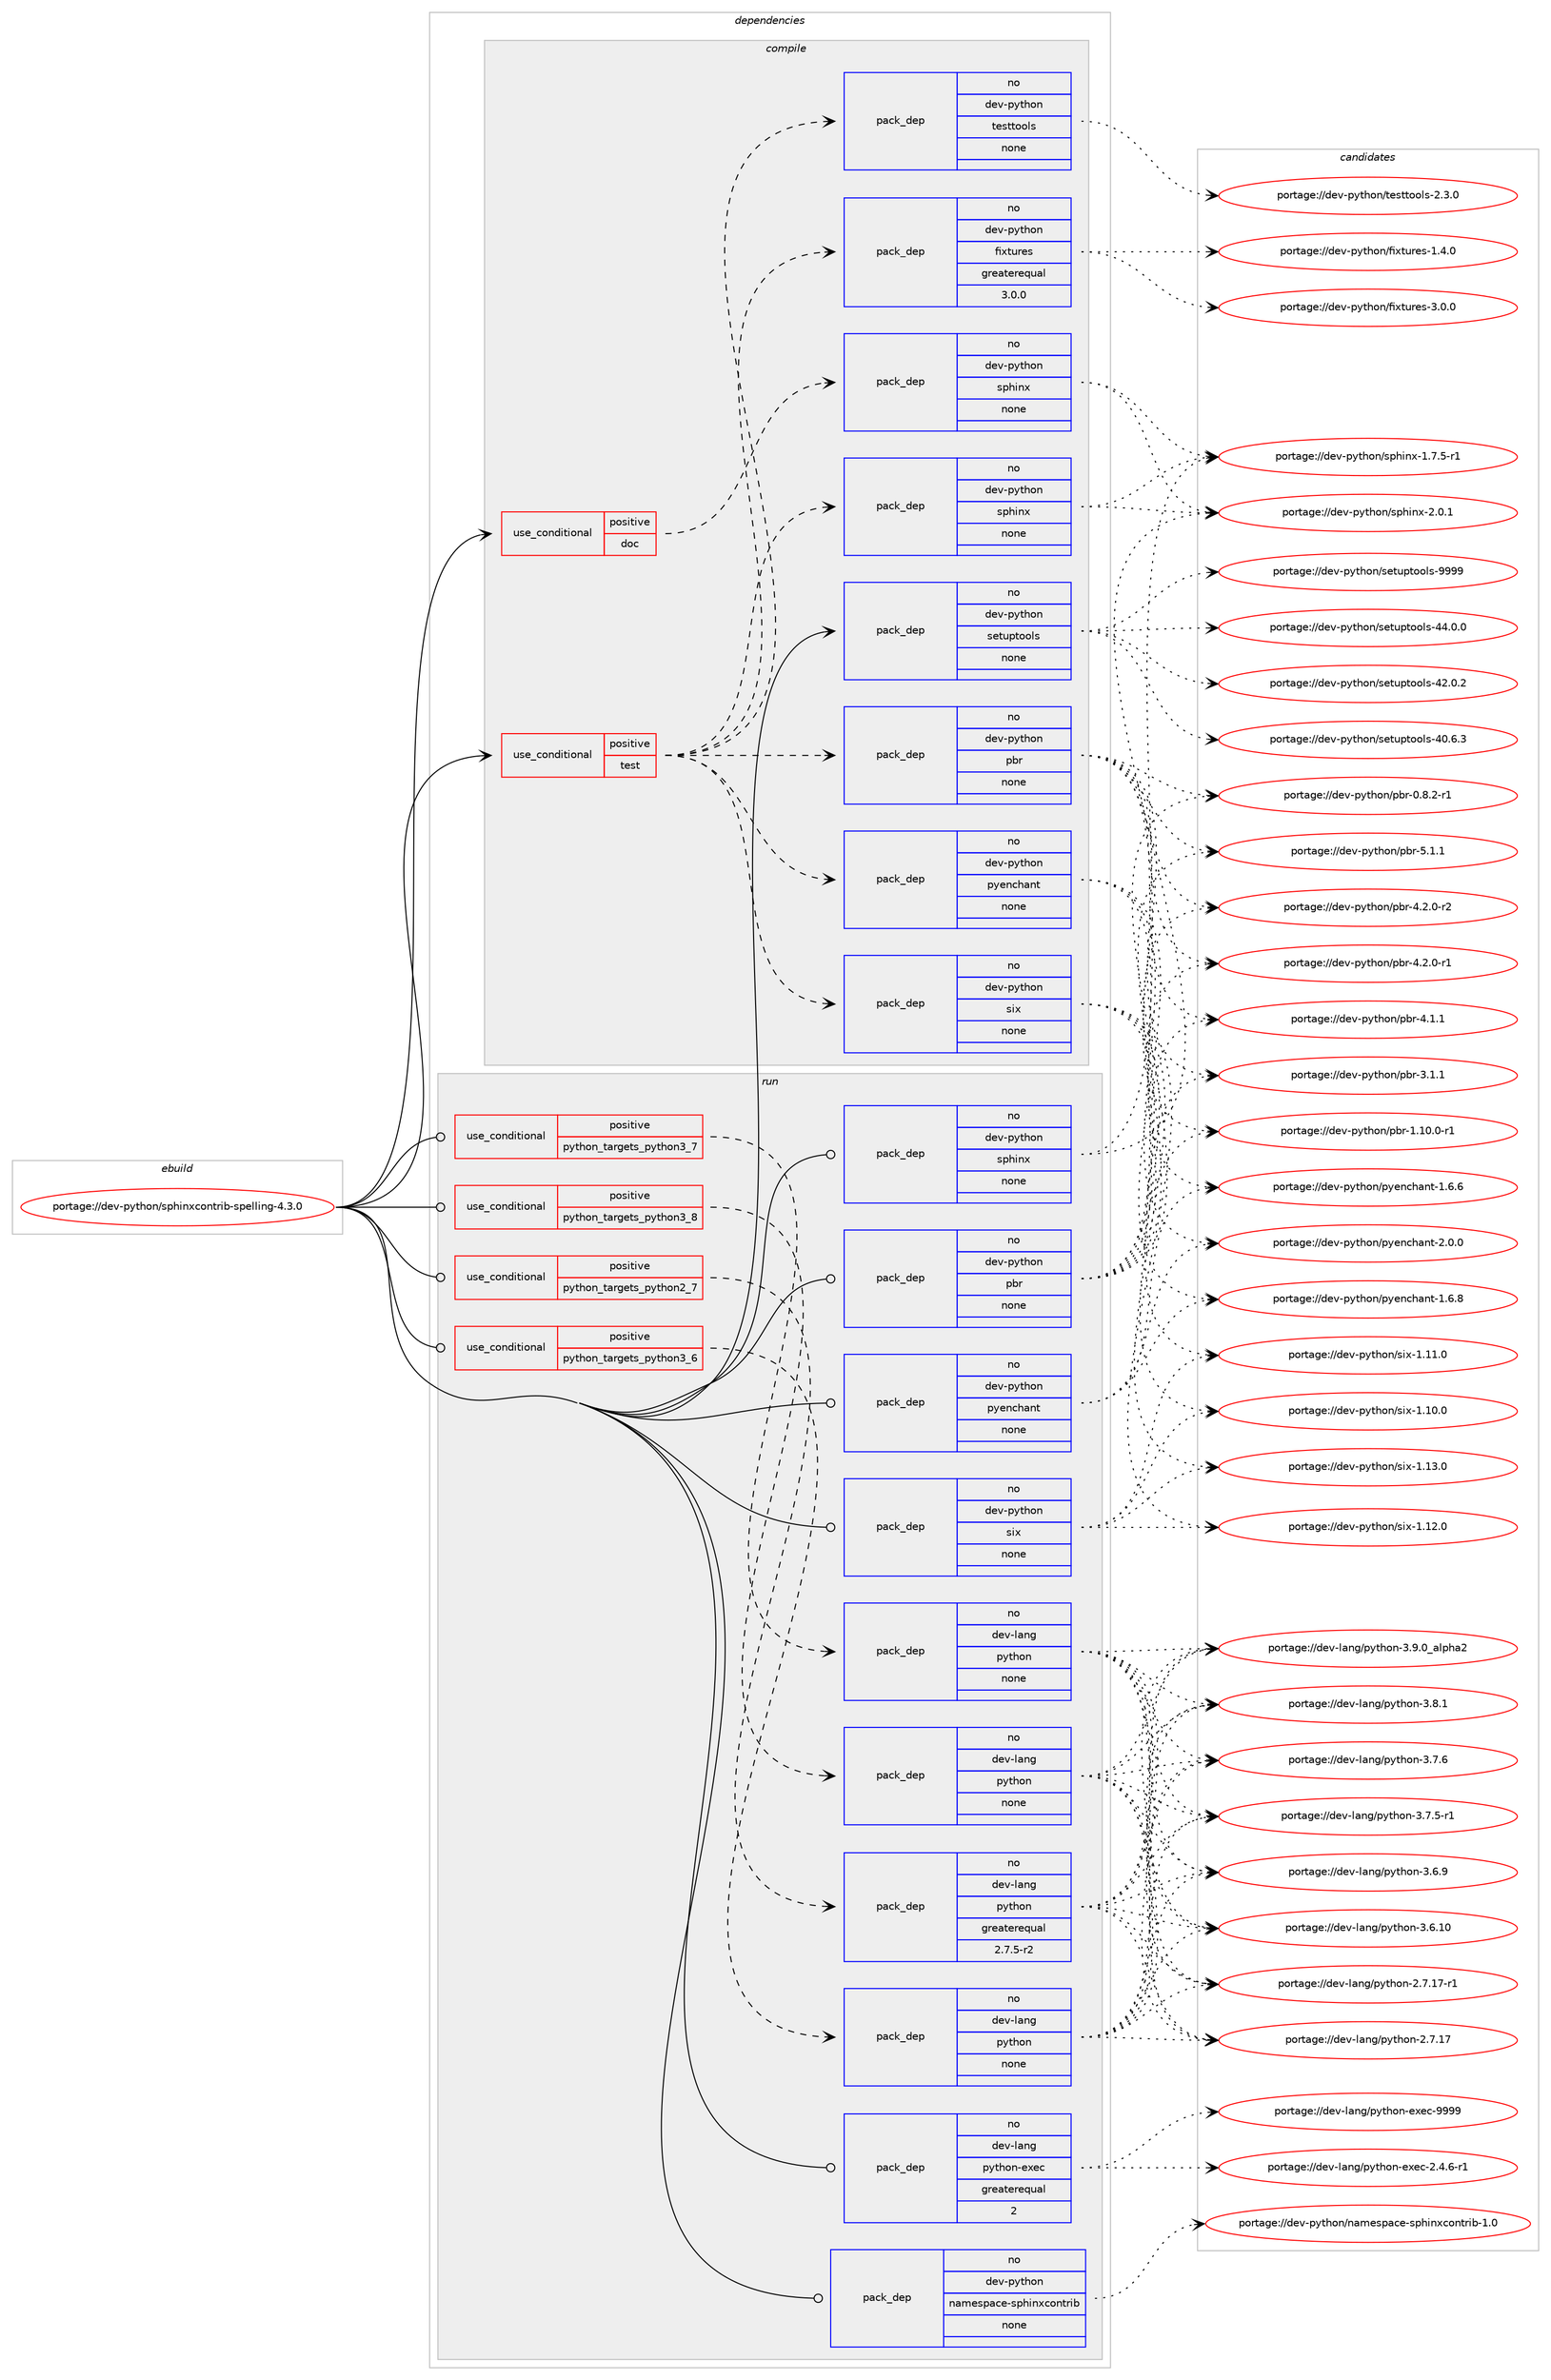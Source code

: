 digraph prolog {

# *************
# Graph options
# *************

newrank=true;
concentrate=true;
compound=true;
graph [rankdir=LR,fontname=Helvetica,fontsize=10,ranksep=1.5];#, ranksep=2.5, nodesep=0.2];
edge  [arrowhead=vee];
node  [fontname=Helvetica,fontsize=10];

# **********
# The ebuild
# **********

subgraph cluster_leftcol {
color=gray;
label=<<i>ebuild</i>>;
id [label="portage://dev-python/sphinxcontrib-spelling-4.3.0", color=red, width=4, href="../dev-python/sphinxcontrib-spelling-4.3.0.svg"];
}

# ****************
# The dependencies
# ****************

subgraph cluster_midcol {
color=gray;
label=<<i>dependencies</i>>;
subgraph cluster_compile {
fillcolor="#eeeeee";
style=filled;
label=<<i>compile</i>>;
subgraph cond105511 {
dependency424375 [label=<<TABLE BORDER="0" CELLBORDER="1" CELLSPACING="0" CELLPADDING="4"><TR><TD ROWSPAN="3" CELLPADDING="10">use_conditional</TD></TR><TR><TD>positive</TD></TR><TR><TD>doc</TD></TR></TABLE>>, shape=none, color=red];
subgraph pack313966 {
dependency424376 [label=<<TABLE BORDER="0" CELLBORDER="1" CELLSPACING="0" CELLPADDING="4" WIDTH="220"><TR><TD ROWSPAN="6" CELLPADDING="30">pack_dep</TD></TR><TR><TD WIDTH="110">no</TD></TR><TR><TD>dev-python</TD></TR><TR><TD>sphinx</TD></TR><TR><TD>none</TD></TR><TR><TD></TD></TR></TABLE>>, shape=none, color=blue];
}
dependency424375:e -> dependency424376:w [weight=20,style="dashed",arrowhead="vee"];
}
id:e -> dependency424375:w [weight=20,style="solid",arrowhead="vee"];
subgraph cond105512 {
dependency424377 [label=<<TABLE BORDER="0" CELLBORDER="1" CELLSPACING="0" CELLPADDING="4"><TR><TD ROWSPAN="3" CELLPADDING="10">use_conditional</TD></TR><TR><TD>positive</TD></TR><TR><TD>test</TD></TR></TABLE>>, shape=none, color=red];
subgraph pack313967 {
dependency424378 [label=<<TABLE BORDER="0" CELLBORDER="1" CELLSPACING="0" CELLPADDING="4" WIDTH="220"><TR><TD ROWSPAN="6" CELLPADDING="30">pack_dep</TD></TR><TR><TD WIDTH="110">no</TD></TR><TR><TD>dev-python</TD></TR><TR><TD>pbr</TD></TR><TR><TD>none</TD></TR><TR><TD></TD></TR></TABLE>>, shape=none, color=blue];
}
dependency424377:e -> dependency424378:w [weight=20,style="dashed",arrowhead="vee"];
subgraph pack313968 {
dependency424379 [label=<<TABLE BORDER="0" CELLBORDER="1" CELLSPACING="0" CELLPADDING="4" WIDTH="220"><TR><TD ROWSPAN="6" CELLPADDING="30">pack_dep</TD></TR><TR><TD WIDTH="110">no</TD></TR><TR><TD>dev-python</TD></TR><TR><TD>pyenchant</TD></TR><TR><TD>none</TD></TR><TR><TD></TD></TR></TABLE>>, shape=none, color=blue];
}
dependency424377:e -> dependency424379:w [weight=20,style="dashed",arrowhead="vee"];
subgraph pack313969 {
dependency424380 [label=<<TABLE BORDER="0" CELLBORDER="1" CELLSPACING="0" CELLPADDING="4" WIDTH="220"><TR><TD ROWSPAN="6" CELLPADDING="30">pack_dep</TD></TR><TR><TD WIDTH="110">no</TD></TR><TR><TD>dev-python</TD></TR><TR><TD>six</TD></TR><TR><TD>none</TD></TR><TR><TD></TD></TR></TABLE>>, shape=none, color=blue];
}
dependency424377:e -> dependency424380:w [weight=20,style="dashed",arrowhead="vee"];
subgraph pack313970 {
dependency424381 [label=<<TABLE BORDER="0" CELLBORDER="1" CELLSPACING="0" CELLPADDING="4" WIDTH="220"><TR><TD ROWSPAN="6" CELLPADDING="30">pack_dep</TD></TR><TR><TD WIDTH="110">no</TD></TR><TR><TD>dev-python</TD></TR><TR><TD>sphinx</TD></TR><TR><TD>none</TD></TR><TR><TD></TD></TR></TABLE>>, shape=none, color=blue];
}
dependency424377:e -> dependency424381:w [weight=20,style="dashed",arrowhead="vee"];
subgraph pack313971 {
dependency424382 [label=<<TABLE BORDER="0" CELLBORDER="1" CELLSPACING="0" CELLPADDING="4" WIDTH="220"><TR><TD ROWSPAN="6" CELLPADDING="30">pack_dep</TD></TR><TR><TD WIDTH="110">no</TD></TR><TR><TD>dev-python</TD></TR><TR><TD>fixtures</TD></TR><TR><TD>greaterequal</TD></TR><TR><TD>3.0.0</TD></TR></TABLE>>, shape=none, color=blue];
}
dependency424377:e -> dependency424382:w [weight=20,style="dashed",arrowhead="vee"];
subgraph pack313972 {
dependency424383 [label=<<TABLE BORDER="0" CELLBORDER="1" CELLSPACING="0" CELLPADDING="4" WIDTH="220"><TR><TD ROWSPAN="6" CELLPADDING="30">pack_dep</TD></TR><TR><TD WIDTH="110">no</TD></TR><TR><TD>dev-python</TD></TR><TR><TD>testtools</TD></TR><TR><TD>none</TD></TR><TR><TD></TD></TR></TABLE>>, shape=none, color=blue];
}
dependency424377:e -> dependency424383:w [weight=20,style="dashed",arrowhead="vee"];
}
id:e -> dependency424377:w [weight=20,style="solid",arrowhead="vee"];
subgraph pack313973 {
dependency424384 [label=<<TABLE BORDER="0" CELLBORDER="1" CELLSPACING="0" CELLPADDING="4" WIDTH="220"><TR><TD ROWSPAN="6" CELLPADDING="30">pack_dep</TD></TR><TR><TD WIDTH="110">no</TD></TR><TR><TD>dev-python</TD></TR><TR><TD>setuptools</TD></TR><TR><TD>none</TD></TR><TR><TD></TD></TR></TABLE>>, shape=none, color=blue];
}
id:e -> dependency424384:w [weight=20,style="solid",arrowhead="vee"];
}
subgraph cluster_compileandrun {
fillcolor="#eeeeee";
style=filled;
label=<<i>compile and run</i>>;
}
subgraph cluster_run {
fillcolor="#eeeeee";
style=filled;
label=<<i>run</i>>;
subgraph cond105513 {
dependency424385 [label=<<TABLE BORDER="0" CELLBORDER="1" CELLSPACING="0" CELLPADDING="4"><TR><TD ROWSPAN="3" CELLPADDING="10">use_conditional</TD></TR><TR><TD>positive</TD></TR><TR><TD>python_targets_python2_7</TD></TR></TABLE>>, shape=none, color=red];
subgraph pack313974 {
dependency424386 [label=<<TABLE BORDER="0" CELLBORDER="1" CELLSPACING="0" CELLPADDING="4" WIDTH="220"><TR><TD ROWSPAN="6" CELLPADDING="30">pack_dep</TD></TR><TR><TD WIDTH="110">no</TD></TR><TR><TD>dev-lang</TD></TR><TR><TD>python</TD></TR><TR><TD>greaterequal</TD></TR><TR><TD>2.7.5-r2</TD></TR></TABLE>>, shape=none, color=blue];
}
dependency424385:e -> dependency424386:w [weight=20,style="dashed",arrowhead="vee"];
}
id:e -> dependency424385:w [weight=20,style="solid",arrowhead="odot"];
subgraph cond105514 {
dependency424387 [label=<<TABLE BORDER="0" CELLBORDER="1" CELLSPACING="0" CELLPADDING="4"><TR><TD ROWSPAN="3" CELLPADDING="10">use_conditional</TD></TR><TR><TD>positive</TD></TR><TR><TD>python_targets_python3_6</TD></TR></TABLE>>, shape=none, color=red];
subgraph pack313975 {
dependency424388 [label=<<TABLE BORDER="0" CELLBORDER="1" CELLSPACING="0" CELLPADDING="4" WIDTH="220"><TR><TD ROWSPAN="6" CELLPADDING="30">pack_dep</TD></TR><TR><TD WIDTH="110">no</TD></TR><TR><TD>dev-lang</TD></TR><TR><TD>python</TD></TR><TR><TD>none</TD></TR><TR><TD></TD></TR></TABLE>>, shape=none, color=blue];
}
dependency424387:e -> dependency424388:w [weight=20,style="dashed",arrowhead="vee"];
}
id:e -> dependency424387:w [weight=20,style="solid",arrowhead="odot"];
subgraph cond105515 {
dependency424389 [label=<<TABLE BORDER="0" CELLBORDER="1" CELLSPACING="0" CELLPADDING="4"><TR><TD ROWSPAN="3" CELLPADDING="10">use_conditional</TD></TR><TR><TD>positive</TD></TR><TR><TD>python_targets_python3_7</TD></TR></TABLE>>, shape=none, color=red];
subgraph pack313976 {
dependency424390 [label=<<TABLE BORDER="0" CELLBORDER="1" CELLSPACING="0" CELLPADDING="4" WIDTH="220"><TR><TD ROWSPAN="6" CELLPADDING="30">pack_dep</TD></TR><TR><TD WIDTH="110">no</TD></TR><TR><TD>dev-lang</TD></TR><TR><TD>python</TD></TR><TR><TD>none</TD></TR><TR><TD></TD></TR></TABLE>>, shape=none, color=blue];
}
dependency424389:e -> dependency424390:w [weight=20,style="dashed",arrowhead="vee"];
}
id:e -> dependency424389:w [weight=20,style="solid",arrowhead="odot"];
subgraph cond105516 {
dependency424391 [label=<<TABLE BORDER="0" CELLBORDER="1" CELLSPACING="0" CELLPADDING="4"><TR><TD ROWSPAN="3" CELLPADDING="10">use_conditional</TD></TR><TR><TD>positive</TD></TR><TR><TD>python_targets_python3_8</TD></TR></TABLE>>, shape=none, color=red];
subgraph pack313977 {
dependency424392 [label=<<TABLE BORDER="0" CELLBORDER="1" CELLSPACING="0" CELLPADDING="4" WIDTH="220"><TR><TD ROWSPAN="6" CELLPADDING="30">pack_dep</TD></TR><TR><TD WIDTH="110">no</TD></TR><TR><TD>dev-lang</TD></TR><TR><TD>python</TD></TR><TR><TD>none</TD></TR><TR><TD></TD></TR></TABLE>>, shape=none, color=blue];
}
dependency424391:e -> dependency424392:w [weight=20,style="dashed",arrowhead="vee"];
}
id:e -> dependency424391:w [weight=20,style="solid",arrowhead="odot"];
subgraph pack313978 {
dependency424393 [label=<<TABLE BORDER="0" CELLBORDER="1" CELLSPACING="0" CELLPADDING="4" WIDTH="220"><TR><TD ROWSPAN="6" CELLPADDING="30">pack_dep</TD></TR><TR><TD WIDTH="110">no</TD></TR><TR><TD>dev-lang</TD></TR><TR><TD>python-exec</TD></TR><TR><TD>greaterequal</TD></TR><TR><TD>2</TD></TR></TABLE>>, shape=none, color=blue];
}
id:e -> dependency424393:w [weight=20,style="solid",arrowhead="odot"];
subgraph pack313979 {
dependency424394 [label=<<TABLE BORDER="0" CELLBORDER="1" CELLSPACING="0" CELLPADDING="4" WIDTH="220"><TR><TD ROWSPAN="6" CELLPADDING="30">pack_dep</TD></TR><TR><TD WIDTH="110">no</TD></TR><TR><TD>dev-python</TD></TR><TR><TD>namespace-sphinxcontrib</TD></TR><TR><TD>none</TD></TR><TR><TD></TD></TR></TABLE>>, shape=none, color=blue];
}
id:e -> dependency424394:w [weight=20,style="solid",arrowhead="odot"];
subgraph pack313980 {
dependency424395 [label=<<TABLE BORDER="0" CELLBORDER="1" CELLSPACING="0" CELLPADDING="4" WIDTH="220"><TR><TD ROWSPAN="6" CELLPADDING="30">pack_dep</TD></TR><TR><TD WIDTH="110">no</TD></TR><TR><TD>dev-python</TD></TR><TR><TD>pbr</TD></TR><TR><TD>none</TD></TR><TR><TD></TD></TR></TABLE>>, shape=none, color=blue];
}
id:e -> dependency424395:w [weight=20,style="solid",arrowhead="odot"];
subgraph pack313981 {
dependency424396 [label=<<TABLE BORDER="0" CELLBORDER="1" CELLSPACING="0" CELLPADDING="4" WIDTH="220"><TR><TD ROWSPAN="6" CELLPADDING="30">pack_dep</TD></TR><TR><TD WIDTH="110">no</TD></TR><TR><TD>dev-python</TD></TR><TR><TD>pyenchant</TD></TR><TR><TD>none</TD></TR><TR><TD></TD></TR></TABLE>>, shape=none, color=blue];
}
id:e -> dependency424396:w [weight=20,style="solid",arrowhead="odot"];
subgraph pack313982 {
dependency424397 [label=<<TABLE BORDER="0" CELLBORDER="1" CELLSPACING="0" CELLPADDING="4" WIDTH="220"><TR><TD ROWSPAN="6" CELLPADDING="30">pack_dep</TD></TR><TR><TD WIDTH="110">no</TD></TR><TR><TD>dev-python</TD></TR><TR><TD>six</TD></TR><TR><TD>none</TD></TR><TR><TD></TD></TR></TABLE>>, shape=none, color=blue];
}
id:e -> dependency424397:w [weight=20,style="solid",arrowhead="odot"];
subgraph pack313983 {
dependency424398 [label=<<TABLE BORDER="0" CELLBORDER="1" CELLSPACING="0" CELLPADDING="4" WIDTH="220"><TR><TD ROWSPAN="6" CELLPADDING="30">pack_dep</TD></TR><TR><TD WIDTH="110">no</TD></TR><TR><TD>dev-python</TD></TR><TR><TD>sphinx</TD></TR><TR><TD>none</TD></TR><TR><TD></TD></TR></TABLE>>, shape=none, color=blue];
}
id:e -> dependency424398:w [weight=20,style="solid",arrowhead="odot"];
}
}

# **************
# The candidates
# **************

subgraph cluster_choices {
rank=same;
color=gray;
label=<<i>candidates</i>>;

subgraph choice313966 {
color=black;
nodesep=1;
choice1001011184511212111610411111047115112104105110120455046484649 [label="portage://dev-python/sphinx-2.0.1", color=red, width=4,href="../dev-python/sphinx-2.0.1.svg"];
choice10010111845112121116104111110471151121041051101204549465546534511449 [label="portage://dev-python/sphinx-1.7.5-r1", color=red, width=4,href="../dev-python/sphinx-1.7.5-r1.svg"];
dependency424376:e -> choice1001011184511212111610411111047115112104105110120455046484649:w [style=dotted,weight="100"];
dependency424376:e -> choice10010111845112121116104111110471151121041051101204549465546534511449:w [style=dotted,weight="100"];
}
subgraph choice313967 {
color=black;
nodesep=1;
choice100101118451121211161041111104711298114455346494649 [label="portage://dev-python/pbr-5.1.1", color=red, width=4,href="../dev-python/pbr-5.1.1.svg"];
choice1001011184511212111610411111047112981144552465046484511450 [label="portage://dev-python/pbr-4.2.0-r2", color=red, width=4,href="../dev-python/pbr-4.2.0-r2.svg"];
choice1001011184511212111610411111047112981144552465046484511449 [label="portage://dev-python/pbr-4.2.0-r1", color=red, width=4,href="../dev-python/pbr-4.2.0-r1.svg"];
choice100101118451121211161041111104711298114455246494649 [label="portage://dev-python/pbr-4.1.1", color=red, width=4,href="../dev-python/pbr-4.1.1.svg"];
choice100101118451121211161041111104711298114455146494649 [label="portage://dev-python/pbr-3.1.1", color=red, width=4,href="../dev-python/pbr-3.1.1.svg"];
choice100101118451121211161041111104711298114454946494846484511449 [label="portage://dev-python/pbr-1.10.0-r1", color=red, width=4,href="../dev-python/pbr-1.10.0-r1.svg"];
choice1001011184511212111610411111047112981144548465646504511449 [label="portage://dev-python/pbr-0.8.2-r1", color=red, width=4,href="../dev-python/pbr-0.8.2-r1.svg"];
dependency424378:e -> choice100101118451121211161041111104711298114455346494649:w [style=dotted,weight="100"];
dependency424378:e -> choice1001011184511212111610411111047112981144552465046484511450:w [style=dotted,weight="100"];
dependency424378:e -> choice1001011184511212111610411111047112981144552465046484511449:w [style=dotted,weight="100"];
dependency424378:e -> choice100101118451121211161041111104711298114455246494649:w [style=dotted,weight="100"];
dependency424378:e -> choice100101118451121211161041111104711298114455146494649:w [style=dotted,weight="100"];
dependency424378:e -> choice100101118451121211161041111104711298114454946494846484511449:w [style=dotted,weight="100"];
dependency424378:e -> choice1001011184511212111610411111047112981144548465646504511449:w [style=dotted,weight="100"];
}
subgraph choice313968 {
color=black;
nodesep=1;
choice10010111845112121116104111110471121211011109910497110116455046484648 [label="portage://dev-python/pyenchant-2.0.0", color=red, width=4,href="../dev-python/pyenchant-2.0.0.svg"];
choice10010111845112121116104111110471121211011109910497110116454946544656 [label="portage://dev-python/pyenchant-1.6.8", color=red, width=4,href="../dev-python/pyenchant-1.6.8.svg"];
choice10010111845112121116104111110471121211011109910497110116454946544654 [label="portage://dev-python/pyenchant-1.6.6", color=red, width=4,href="../dev-python/pyenchant-1.6.6.svg"];
dependency424379:e -> choice10010111845112121116104111110471121211011109910497110116455046484648:w [style=dotted,weight="100"];
dependency424379:e -> choice10010111845112121116104111110471121211011109910497110116454946544656:w [style=dotted,weight="100"];
dependency424379:e -> choice10010111845112121116104111110471121211011109910497110116454946544654:w [style=dotted,weight="100"];
}
subgraph choice313969 {
color=black;
nodesep=1;
choice100101118451121211161041111104711510512045494649514648 [label="portage://dev-python/six-1.13.0", color=red, width=4,href="../dev-python/six-1.13.0.svg"];
choice100101118451121211161041111104711510512045494649504648 [label="portage://dev-python/six-1.12.0", color=red, width=4,href="../dev-python/six-1.12.0.svg"];
choice100101118451121211161041111104711510512045494649494648 [label="portage://dev-python/six-1.11.0", color=red, width=4,href="../dev-python/six-1.11.0.svg"];
choice100101118451121211161041111104711510512045494649484648 [label="portage://dev-python/six-1.10.0", color=red, width=4,href="../dev-python/six-1.10.0.svg"];
dependency424380:e -> choice100101118451121211161041111104711510512045494649514648:w [style=dotted,weight="100"];
dependency424380:e -> choice100101118451121211161041111104711510512045494649504648:w [style=dotted,weight="100"];
dependency424380:e -> choice100101118451121211161041111104711510512045494649494648:w [style=dotted,weight="100"];
dependency424380:e -> choice100101118451121211161041111104711510512045494649484648:w [style=dotted,weight="100"];
}
subgraph choice313970 {
color=black;
nodesep=1;
choice1001011184511212111610411111047115112104105110120455046484649 [label="portage://dev-python/sphinx-2.0.1", color=red, width=4,href="../dev-python/sphinx-2.0.1.svg"];
choice10010111845112121116104111110471151121041051101204549465546534511449 [label="portage://dev-python/sphinx-1.7.5-r1", color=red, width=4,href="../dev-python/sphinx-1.7.5-r1.svg"];
dependency424381:e -> choice1001011184511212111610411111047115112104105110120455046484649:w [style=dotted,weight="100"];
dependency424381:e -> choice10010111845112121116104111110471151121041051101204549465546534511449:w [style=dotted,weight="100"];
}
subgraph choice313971 {
color=black;
nodesep=1;
choice1001011184511212111610411111047102105120116117114101115455146484648 [label="portage://dev-python/fixtures-3.0.0", color=red, width=4,href="../dev-python/fixtures-3.0.0.svg"];
choice1001011184511212111610411111047102105120116117114101115454946524648 [label="portage://dev-python/fixtures-1.4.0", color=red, width=4,href="../dev-python/fixtures-1.4.0.svg"];
dependency424382:e -> choice1001011184511212111610411111047102105120116117114101115455146484648:w [style=dotted,weight="100"];
dependency424382:e -> choice1001011184511212111610411111047102105120116117114101115454946524648:w [style=dotted,weight="100"];
}
subgraph choice313972 {
color=black;
nodesep=1;
choice1001011184511212111610411111047116101115116116111111108115455046514648 [label="portage://dev-python/testtools-2.3.0", color=red, width=4,href="../dev-python/testtools-2.3.0.svg"];
dependency424383:e -> choice1001011184511212111610411111047116101115116116111111108115455046514648:w [style=dotted,weight="100"];
}
subgraph choice313973 {
color=black;
nodesep=1;
choice10010111845112121116104111110471151011161171121161111111081154557575757 [label="portage://dev-python/setuptools-9999", color=red, width=4,href="../dev-python/setuptools-9999.svg"];
choice100101118451121211161041111104711510111611711211611111110811545525246484648 [label="portage://dev-python/setuptools-44.0.0", color=red, width=4,href="../dev-python/setuptools-44.0.0.svg"];
choice100101118451121211161041111104711510111611711211611111110811545525046484650 [label="portage://dev-python/setuptools-42.0.2", color=red, width=4,href="../dev-python/setuptools-42.0.2.svg"];
choice100101118451121211161041111104711510111611711211611111110811545524846544651 [label="portage://dev-python/setuptools-40.6.3", color=red, width=4,href="../dev-python/setuptools-40.6.3.svg"];
dependency424384:e -> choice10010111845112121116104111110471151011161171121161111111081154557575757:w [style=dotted,weight="100"];
dependency424384:e -> choice100101118451121211161041111104711510111611711211611111110811545525246484648:w [style=dotted,weight="100"];
dependency424384:e -> choice100101118451121211161041111104711510111611711211611111110811545525046484650:w [style=dotted,weight="100"];
dependency424384:e -> choice100101118451121211161041111104711510111611711211611111110811545524846544651:w [style=dotted,weight="100"];
}
subgraph choice313974 {
color=black;
nodesep=1;
choice10010111845108971101034711212111610411111045514657464895971081121049750 [label="portage://dev-lang/python-3.9.0_alpha2", color=red, width=4,href="../dev-lang/python-3.9.0_alpha2.svg"];
choice100101118451089711010347112121116104111110455146564649 [label="portage://dev-lang/python-3.8.1", color=red, width=4,href="../dev-lang/python-3.8.1.svg"];
choice100101118451089711010347112121116104111110455146554654 [label="portage://dev-lang/python-3.7.6", color=red, width=4,href="../dev-lang/python-3.7.6.svg"];
choice1001011184510897110103471121211161041111104551465546534511449 [label="portage://dev-lang/python-3.7.5-r1", color=red, width=4,href="../dev-lang/python-3.7.5-r1.svg"];
choice100101118451089711010347112121116104111110455146544657 [label="portage://dev-lang/python-3.6.9", color=red, width=4,href="../dev-lang/python-3.6.9.svg"];
choice10010111845108971101034711212111610411111045514654464948 [label="portage://dev-lang/python-3.6.10", color=red, width=4,href="../dev-lang/python-3.6.10.svg"];
choice100101118451089711010347112121116104111110455046554649554511449 [label="portage://dev-lang/python-2.7.17-r1", color=red, width=4,href="../dev-lang/python-2.7.17-r1.svg"];
choice10010111845108971101034711212111610411111045504655464955 [label="portage://dev-lang/python-2.7.17", color=red, width=4,href="../dev-lang/python-2.7.17.svg"];
dependency424386:e -> choice10010111845108971101034711212111610411111045514657464895971081121049750:w [style=dotted,weight="100"];
dependency424386:e -> choice100101118451089711010347112121116104111110455146564649:w [style=dotted,weight="100"];
dependency424386:e -> choice100101118451089711010347112121116104111110455146554654:w [style=dotted,weight="100"];
dependency424386:e -> choice1001011184510897110103471121211161041111104551465546534511449:w [style=dotted,weight="100"];
dependency424386:e -> choice100101118451089711010347112121116104111110455146544657:w [style=dotted,weight="100"];
dependency424386:e -> choice10010111845108971101034711212111610411111045514654464948:w [style=dotted,weight="100"];
dependency424386:e -> choice100101118451089711010347112121116104111110455046554649554511449:w [style=dotted,weight="100"];
dependency424386:e -> choice10010111845108971101034711212111610411111045504655464955:w [style=dotted,weight="100"];
}
subgraph choice313975 {
color=black;
nodesep=1;
choice10010111845108971101034711212111610411111045514657464895971081121049750 [label="portage://dev-lang/python-3.9.0_alpha2", color=red, width=4,href="../dev-lang/python-3.9.0_alpha2.svg"];
choice100101118451089711010347112121116104111110455146564649 [label="portage://dev-lang/python-3.8.1", color=red, width=4,href="../dev-lang/python-3.8.1.svg"];
choice100101118451089711010347112121116104111110455146554654 [label="portage://dev-lang/python-3.7.6", color=red, width=4,href="../dev-lang/python-3.7.6.svg"];
choice1001011184510897110103471121211161041111104551465546534511449 [label="portage://dev-lang/python-3.7.5-r1", color=red, width=4,href="../dev-lang/python-3.7.5-r1.svg"];
choice100101118451089711010347112121116104111110455146544657 [label="portage://dev-lang/python-3.6.9", color=red, width=4,href="../dev-lang/python-3.6.9.svg"];
choice10010111845108971101034711212111610411111045514654464948 [label="portage://dev-lang/python-3.6.10", color=red, width=4,href="../dev-lang/python-3.6.10.svg"];
choice100101118451089711010347112121116104111110455046554649554511449 [label="portage://dev-lang/python-2.7.17-r1", color=red, width=4,href="../dev-lang/python-2.7.17-r1.svg"];
choice10010111845108971101034711212111610411111045504655464955 [label="portage://dev-lang/python-2.7.17", color=red, width=4,href="../dev-lang/python-2.7.17.svg"];
dependency424388:e -> choice10010111845108971101034711212111610411111045514657464895971081121049750:w [style=dotted,weight="100"];
dependency424388:e -> choice100101118451089711010347112121116104111110455146564649:w [style=dotted,weight="100"];
dependency424388:e -> choice100101118451089711010347112121116104111110455146554654:w [style=dotted,weight="100"];
dependency424388:e -> choice1001011184510897110103471121211161041111104551465546534511449:w [style=dotted,weight="100"];
dependency424388:e -> choice100101118451089711010347112121116104111110455146544657:w [style=dotted,weight="100"];
dependency424388:e -> choice10010111845108971101034711212111610411111045514654464948:w [style=dotted,weight="100"];
dependency424388:e -> choice100101118451089711010347112121116104111110455046554649554511449:w [style=dotted,weight="100"];
dependency424388:e -> choice10010111845108971101034711212111610411111045504655464955:w [style=dotted,weight="100"];
}
subgraph choice313976 {
color=black;
nodesep=1;
choice10010111845108971101034711212111610411111045514657464895971081121049750 [label="portage://dev-lang/python-3.9.0_alpha2", color=red, width=4,href="../dev-lang/python-3.9.0_alpha2.svg"];
choice100101118451089711010347112121116104111110455146564649 [label="portage://dev-lang/python-3.8.1", color=red, width=4,href="../dev-lang/python-3.8.1.svg"];
choice100101118451089711010347112121116104111110455146554654 [label="portage://dev-lang/python-3.7.6", color=red, width=4,href="../dev-lang/python-3.7.6.svg"];
choice1001011184510897110103471121211161041111104551465546534511449 [label="portage://dev-lang/python-3.7.5-r1", color=red, width=4,href="../dev-lang/python-3.7.5-r1.svg"];
choice100101118451089711010347112121116104111110455146544657 [label="portage://dev-lang/python-3.6.9", color=red, width=4,href="../dev-lang/python-3.6.9.svg"];
choice10010111845108971101034711212111610411111045514654464948 [label="portage://dev-lang/python-3.6.10", color=red, width=4,href="../dev-lang/python-3.6.10.svg"];
choice100101118451089711010347112121116104111110455046554649554511449 [label="portage://dev-lang/python-2.7.17-r1", color=red, width=4,href="../dev-lang/python-2.7.17-r1.svg"];
choice10010111845108971101034711212111610411111045504655464955 [label="portage://dev-lang/python-2.7.17", color=red, width=4,href="../dev-lang/python-2.7.17.svg"];
dependency424390:e -> choice10010111845108971101034711212111610411111045514657464895971081121049750:w [style=dotted,weight="100"];
dependency424390:e -> choice100101118451089711010347112121116104111110455146564649:w [style=dotted,weight="100"];
dependency424390:e -> choice100101118451089711010347112121116104111110455146554654:w [style=dotted,weight="100"];
dependency424390:e -> choice1001011184510897110103471121211161041111104551465546534511449:w [style=dotted,weight="100"];
dependency424390:e -> choice100101118451089711010347112121116104111110455146544657:w [style=dotted,weight="100"];
dependency424390:e -> choice10010111845108971101034711212111610411111045514654464948:w [style=dotted,weight="100"];
dependency424390:e -> choice100101118451089711010347112121116104111110455046554649554511449:w [style=dotted,weight="100"];
dependency424390:e -> choice10010111845108971101034711212111610411111045504655464955:w [style=dotted,weight="100"];
}
subgraph choice313977 {
color=black;
nodesep=1;
choice10010111845108971101034711212111610411111045514657464895971081121049750 [label="portage://dev-lang/python-3.9.0_alpha2", color=red, width=4,href="../dev-lang/python-3.9.0_alpha2.svg"];
choice100101118451089711010347112121116104111110455146564649 [label="portage://dev-lang/python-3.8.1", color=red, width=4,href="../dev-lang/python-3.8.1.svg"];
choice100101118451089711010347112121116104111110455146554654 [label="portage://dev-lang/python-3.7.6", color=red, width=4,href="../dev-lang/python-3.7.6.svg"];
choice1001011184510897110103471121211161041111104551465546534511449 [label="portage://dev-lang/python-3.7.5-r1", color=red, width=4,href="../dev-lang/python-3.7.5-r1.svg"];
choice100101118451089711010347112121116104111110455146544657 [label="portage://dev-lang/python-3.6.9", color=red, width=4,href="../dev-lang/python-3.6.9.svg"];
choice10010111845108971101034711212111610411111045514654464948 [label="portage://dev-lang/python-3.6.10", color=red, width=4,href="../dev-lang/python-3.6.10.svg"];
choice100101118451089711010347112121116104111110455046554649554511449 [label="portage://dev-lang/python-2.7.17-r1", color=red, width=4,href="../dev-lang/python-2.7.17-r1.svg"];
choice10010111845108971101034711212111610411111045504655464955 [label="portage://dev-lang/python-2.7.17", color=red, width=4,href="../dev-lang/python-2.7.17.svg"];
dependency424392:e -> choice10010111845108971101034711212111610411111045514657464895971081121049750:w [style=dotted,weight="100"];
dependency424392:e -> choice100101118451089711010347112121116104111110455146564649:w [style=dotted,weight="100"];
dependency424392:e -> choice100101118451089711010347112121116104111110455146554654:w [style=dotted,weight="100"];
dependency424392:e -> choice1001011184510897110103471121211161041111104551465546534511449:w [style=dotted,weight="100"];
dependency424392:e -> choice100101118451089711010347112121116104111110455146544657:w [style=dotted,weight="100"];
dependency424392:e -> choice10010111845108971101034711212111610411111045514654464948:w [style=dotted,weight="100"];
dependency424392:e -> choice100101118451089711010347112121116104111110455046554649554511449:w [style=dotted,weight="100"];
dependency424392:e -> choice10010111845108971101034711212111610411111045504655464955:w [style=dotted,weight="100"];
}
subgraph choice313978 {
color=black;
nodesep=1;
choice10010111845108971101034711212111610411111045101120101994557575757 [label="portage://dev-lang/python-exec-9999", color=red, width=4,href="../dev-lang/python-exec-9999.svg"];
choice10010111845108971101034711212111610411111045101120101994550465246544511449 [label="portage://dev-lang/python-exec-2.4.6-r1", color=red, width=4,href="../dev-lang/python-exec-2.4.6-r1.svg"];
dependency424393:e -> choice10010111845108971101034711212111610411111045101120101994557575757:w [style=dotted,weight="100"];
dependency424393:e -> choice10010111845108971101034711212111610411111045101120101994550465246544511449:w [style=dotted,weight="100"];
}
subgraph choice313979 {
color=black;
nodesep=1;
choice100101118451121211161041111104711097109101115112979910145115112104105110120991111101161141059845494648 [label="portage://dev-python/namespace-sphinxcontrib-1.0", color=red, width=4,href="../dev-python/namespace-sphinxcontrib-1.0.svg"];
dependency424394:e -> choice100101118451121211161041111104711097109101115112979910145115112104105110120991111101161141059845494648:w [style=dotted,weight="100"];
}
subgraph choice313980 {
color=black;
nodesep=1;
choice100101118451121211161041111104711298114455346494649 [label="portage://dev-python/pbr-5.1.1", color=red, width=4,href="../dev-python/pbr-5.1.1.svg"];
choice1001011184511212111610411111047112981144552465046484511450 [label="portage://dev-python/pbr-4.2.0-r2", color=red, width=4,href="../dev-python/pbr-4.2.0-r2.svg"];
choice1001011184511212111610411111047112981144552465046484511449 [label="portage://dev-python/pbr-4.2.0-r1", color=red, width=4,href="../dev-python/pbr-4.2.0-r1.svg"];
choice100101118451121211161041111104711298114455246494649 [label="portage://dev-python/pbr-4.1.1", color=red, width=4,href="../dev-python/pbr-4.1.1.svg"];
choice100101118451121211161041111104711298114455146494649 [label="portage://dev-python/pbr-3.1.1", color=red, width=4,href="../dev-python/pbr-3.1.1.svg"];
choice100101118451121211161041111104711298114454946494846484511449 [label="portage://dev-python/pbr-1.10.0-r1", color=red, width=4,href="../dev-python/pbr-1.10.0-r1.svg"];
choice1001011184511212111610411111047112981144548465646504511449 [label="portage://dev-python/pbr-0.8.2-r1", color=red, width=4,href="../dev-python/pbr-0.8.2-r1.svg"];
dependency424395:e -> choice100101118451121211161041111104711298114455346494649:w [style=dotted,weight="100"];
dependency424395:e -> choice1001011184511212111610411111047112981144552465046484511450:w [style=dotted,weight="100"];
dependency424395:e -> choice1001011184511212111610411111047112981144552465046484511449:w [style=dotted,weight="100"];
dependency424395:e -> choice100101118451121211161041111104711298114455246494649:w [style=dotted,weight="100"];
dependency424395:e -> choice100101118451121211161041111104711298114455146494649:w [style=dotted,weight="100"];
dependency424395:e -> choice100101118451121211161041111104711298114454946494846484511449:w [style=dotted,weight="100"];
dependency424395:e -> choice1001011184511212111610411111047112981144548465646504511449:w [style=dotted,weight="100"];
}
subgraph choice313981 {
color=black;
nodesep=1;
choice10010111845112121116104111110471121211011109910497110116455046484648 [label="portage://dev-python/pyenchant-2.0.0", color=red, width=4,href="../dev-python/pyenchant-2.0.0.svg"];
choice10010111845112121116104111110471121211011109910497110116454946544656 [label="portage://dev-python/pyenchant-1.6.8", color=red, width=4,href="../dev-python/pyenchant-1.6.8.svg"];
choice10010111845112121116104111110471121211011109910497110116454946544654 [label="portage://dev-python/pyenchant-1.6.6", color=red, width=4,href="../dev-python/pyenchant-1.6.6.svg"];
dependency424396:e -> choice10010111845112121116104111110471121211011109910497110116455046484648:w [style=dotted,weight="100"];
dependency424396:e -> choice10010111845112121116104111110471121211011109910497110116454946544656:w [style=dotted,weight="100"];
dependency424396:e -> choice10010111845112121116104111110471121211011109910497110116454946544654:w [style=dotted,weight="100"];
}
subgraph choice313982 {
color=black;
nodesep=1;
choice100101118451121211161041111104711510512045494649514648 [label="portage://dev-python/six-1.13.0", color=red, width=4,href="../dev-python/six-1.13.0.svg"];
choice100101118451121211161041111104711510512045494649504648 [label="portage://dev-python/six-1.12.0", color=red, width=4,href="../dev-python/six-1.12.0.svg"];
choice100101118451121211161041111104711510512045494649494648 [label="portage://dev-python/six-1.11.0", color=red, width=4,href="../dev-python/six-1.11.0.svg"];
choice100101118451121211161041111104711510512045494649484648 [label="portage://dev-python/six-1.10.0", color=red, width=4,href="../dev-python/six-1.10.0.svg"];
dependency424397:e -> choice100101118451121211161041111104711510512045494649514648:w [style=dotted,weight="100"];
dependency424397:e -> choice100101118451121211161041111104711510512045494649504648:w [style=dotted,weight="100"];
dependency424397:e -> choice100101118451121211161041111104711510512045494649494648:w [style=dotted,weight="100"];
dependency424397:e -> choice100101118451121211161041111104711510512045494649484648:w [style=dotted,weight="100"];
}
subgraph choice313983 {
color=black;
nodesep=1;
choice1001011184511212111610411111047115112104105110120455046484649 [label="portage://dev-python/sphinx-2.0.1", color=red, width=4,href="../dev-python/sphinx-2.0.1.svg"];
choice10010111845112121116104111110471151121041051101204549465546534511449 [label="portage://dev-python/sphinx-1.7.5-r1", color=red, width=4,href="../dev-python/sphinx-1.7.5-r1.svg"];
dependency424398:e -> choice1001011184511212111610411111047115112104105110120455046484649:w [style=dotted,weight="100"];
dependency424398:e -> choice10010111845112121116104111110471151121041051101204549465546534511449:w [style=dotted,weight="100"];
}
}

}
